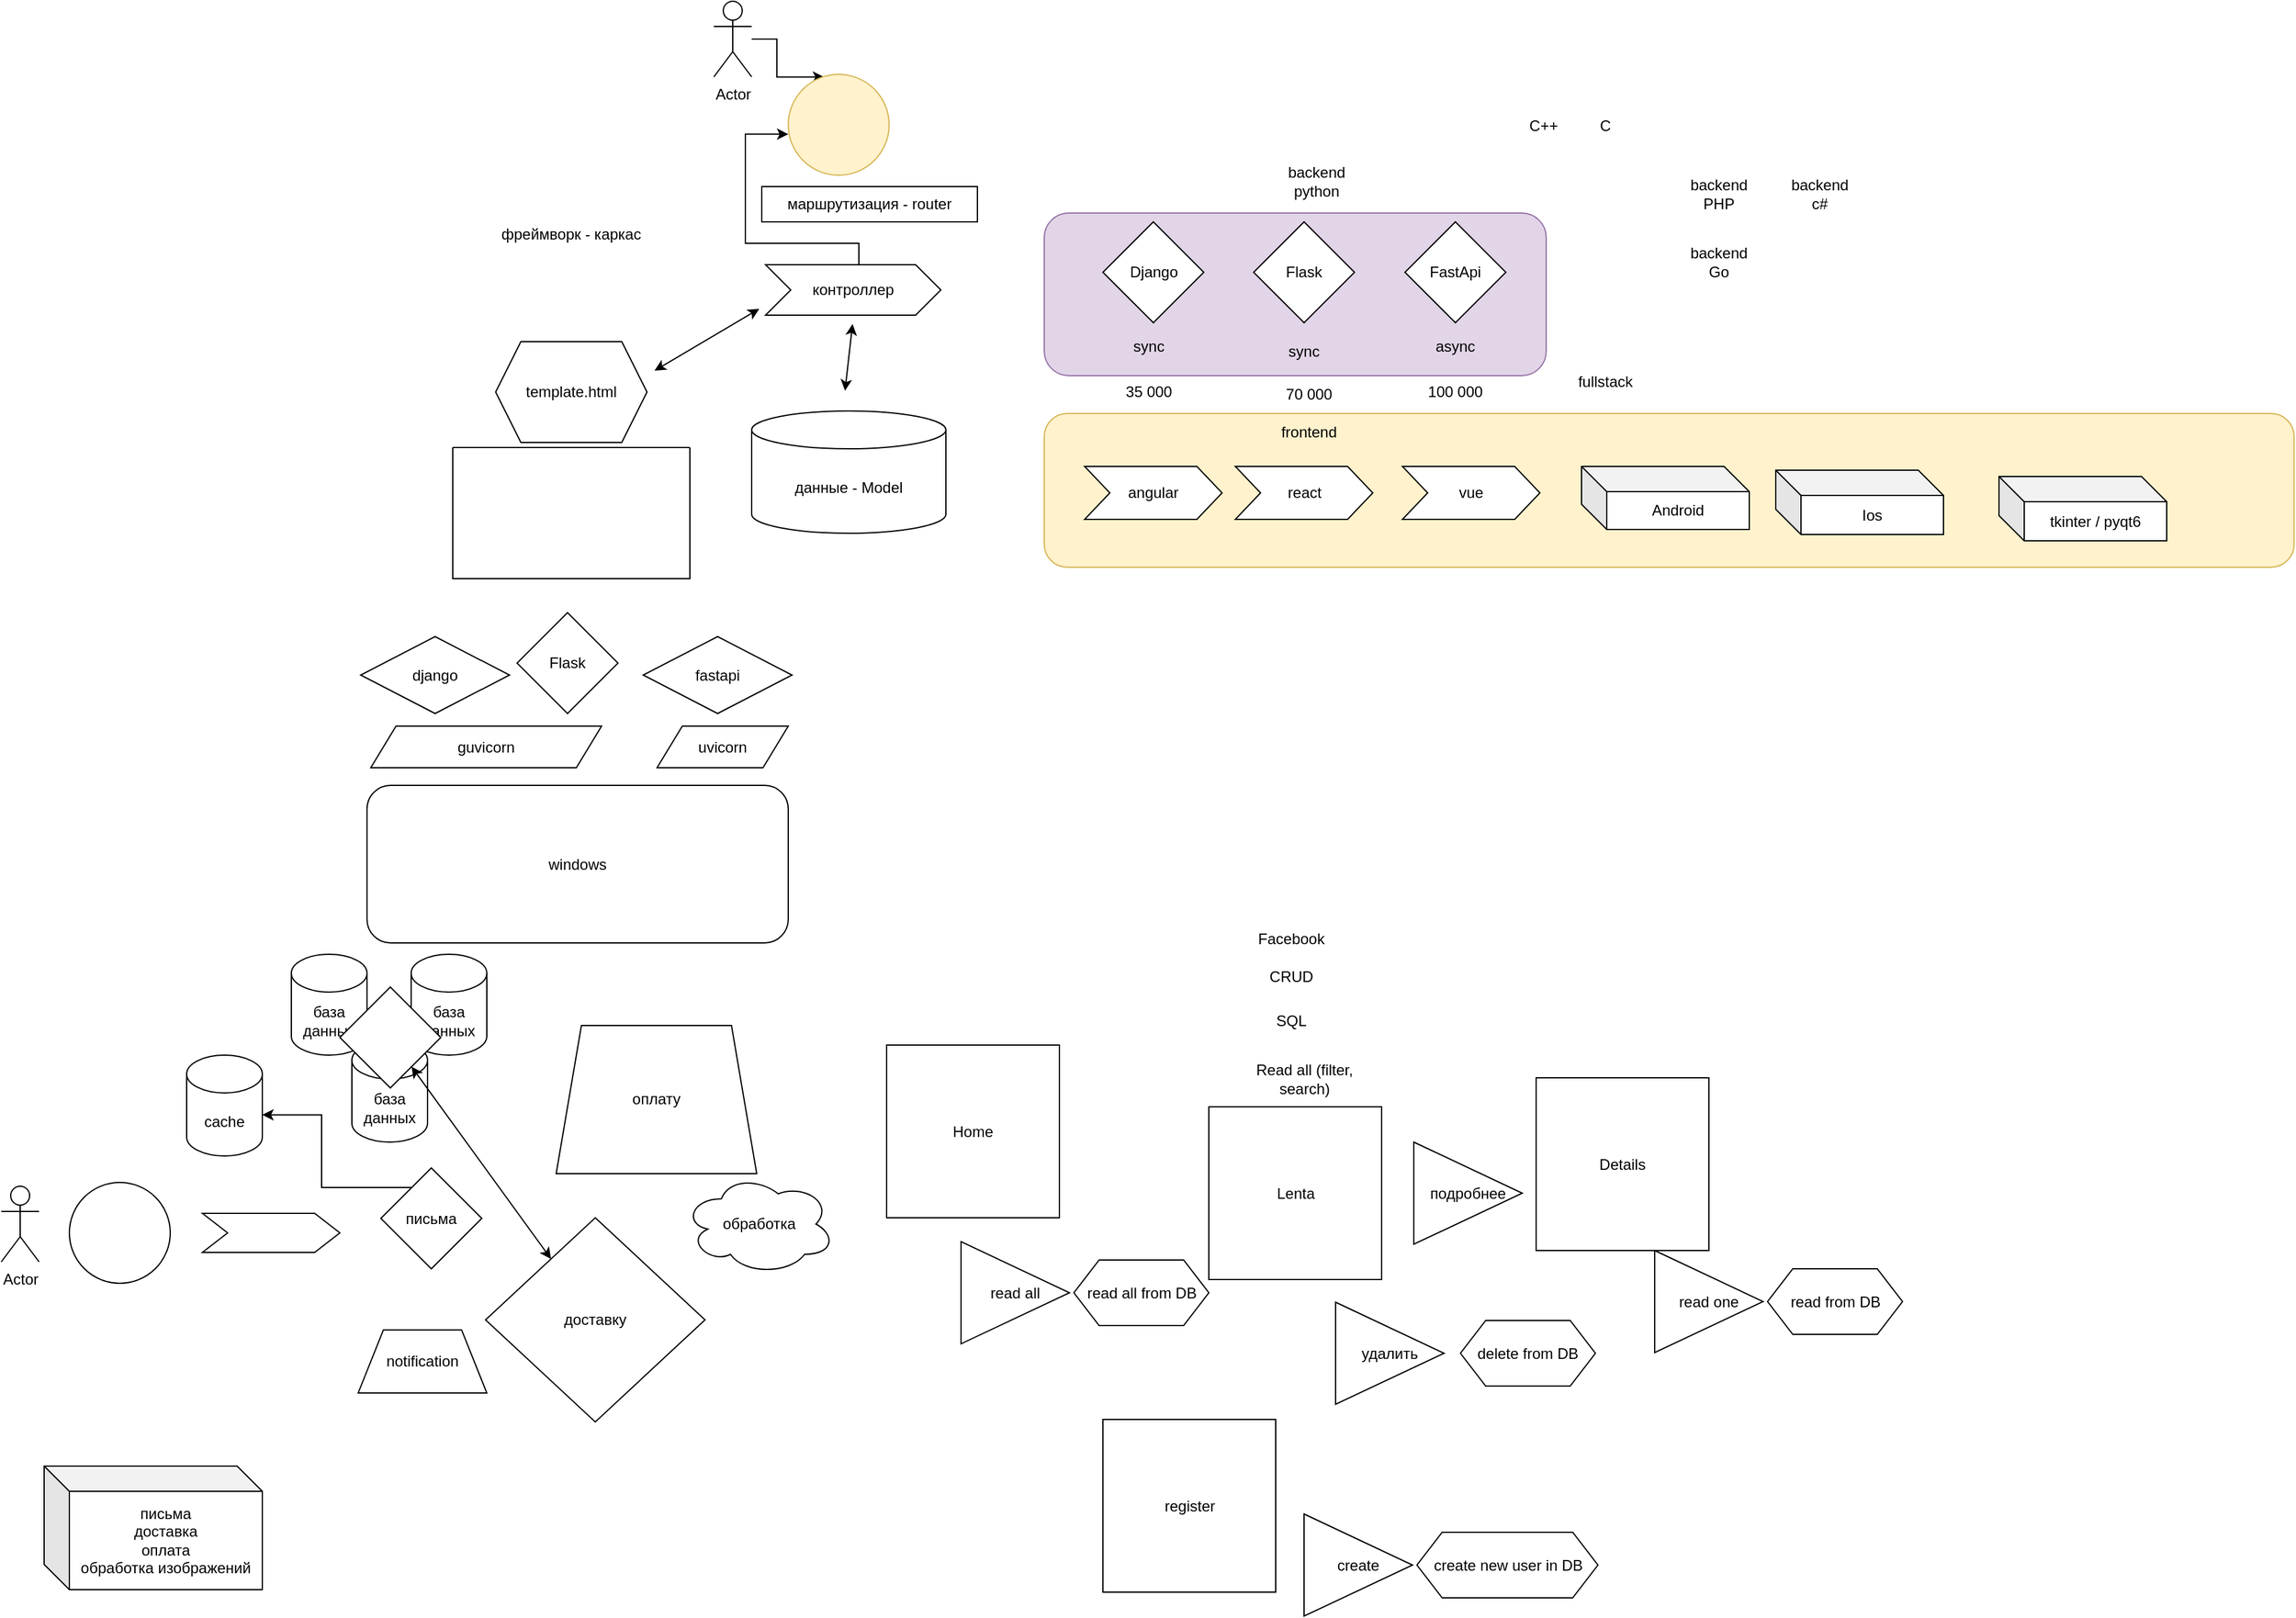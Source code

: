 <mxfile version="20.8.7" type="device"><diagram id="BBMRBSOWdzyY2HDvnoit" name="Page-1"><mxGraphModel dx="1944" dy="414" grid="0" gridSize="10" guides="1" tooltips="1" connect="1" arrows="1" fold="1" page="0" pageScale="1" pageWidth="827" pageHeight="1169" math="0" shadow="0"><root><mxCell id="0"/><mxCell id="1" parent="0"/><mxCell id="BqjAAvAsQAksL56TVUGz-10" value="" style="rounded=1;whiteSpace=wrap;html=1;fillColor=#e1d5e7;strokeColor=#9673a6;" parent="1" vertex="1"><mxGeometry x="-47" y="203" width="398" height="129" as="geometry"/></mxCell><mxCell id="BqjAAvAsQAksL56TVUGz-7" value="" style="rounded=1;whiteSpace=wrap;html=1;fillColor=#fff2cc;strokeColor=#d6b656;" parent="1" vertex="1"><mxGeometry x="-47" y="362" width="991" height="122" as="geometry"/></mxCell><mxCell id="BqjAAvAsQAksL56TVUGz-1" value="Django" style="rhombus;whiteSpace=wrap;html=1;" parent="1" vertex="1"><mxGeometry x="-0.5" y="210" width="80" height="80" as="geometry"/></mxCell><mxCell id="BqjAAvAsQAksL56TVUGz-2" value="Flask" style="rhombus;whiteSpace=wrap;html=1;" parent="1" vertex="1"><mxGeometry x="119" y="210" width="80" height="80" as="geometry"/></mxCell><mxCell id="BqjAAvAsQAksL56TVUGz-3" value="FastApi" style="rhombus;whiteSpace=wrap;html=1;" parent="1" vertex="1"><mxGeometry x="239" y="210" width="80" height="80" as="geometry"/></mxCell><mxCell id="BqjAAvAsQAksL56TVUGz-4" value="vue" style="shape=step;perimeter=stepPerimeter;whiteSpace=wrap;html=1;fixedSize=1;" parent="1" vertex="1"><mxGeometry x="237" y="404" width="109" height="42" as="geometry"/></mxCell><mxCell id="BqjAAvAsQAksL56TVUGz-5" value="react" style="shape=step;perimeter=stepPerimeter;whiteSpace=wrap;html=1;fixedSize=1;" parent="1" vertex="1"><mxGeometry x="104.5" y="404" width="109" height="42" as="geometry"/></mxCell><mxCell id="BqjAAvAsQAksL56TVUGz-6" value="angular" style="shape=step;perimeter=stepPerimeter;whiteSpace=wrap;html=1;fixedSize=1;" parent="1" vertex="1"><mxGeometry x="-15" y="404" width="109" height="42" as="geometry"/></mxCell><mxCell id="BqjAAvAsQAksL56TVUGz-8" value="frontend" style="text;html=1;strokeColor=none;fillColor=none;align=center;verticalAlign=middle;whiteSpace=wrap;rounded=0;" parent="1" vertex="1"><mxGeometry x="133" y="362" width="60" height="30" as="geometry"/></mxCell><mxCell id="BqjAAvAsQAksL56TVUGz-9" value="backend python" style="text;html=1;strokeColor=none;fillColor=none;align=center;verticalAlign=middle;whiteSpace=wrap;rounded=0;" parent="1" vertex="1"><mxGeometry x="139" y="163" width="60" height="30" as="geometry"/></mxCell><mxCell id="BqjAAvAsQAksL56TVUGz-11" value="backend PHP" style="text;html=1;strokeColor=none;fillColor=none;align=center;verticalAlign=middle;whiteSpace=wrap;rounded=0;" parent="1" vertex="1"><mxGeometry x="458" y="173" width="60" height="30" as="geometry"/></mxCell><mxCell id="BqjAAvAsQAksL56TVUGz-12" value="backend c#" style="text;html=1;strokeColor=none;fillColor=none;align=center;verticalAlign=middle;whiteSpace=wrap;rounded=0;" parent="1" vertex="1"><mxGeometry x="538" y="173" width="60" height="30" as="geometry"/></mxCell><mxCell id="BqjAAvAsQAksL56TVUGz-13" value="backend Go" style="text;html=1;strokeColor=none;fillColor=none;align=center;verticalAlign=middle;whiteSpace=wrap;rounded=0;" parent="1" vertex="1"><mxGeometry x="458" y="227" width="60" height="30" as="geometry"/></mxCell><mxCell id="BqjAAvAsQAksL56TVUGz-14" value="C++" style="text;html=1;strokeColor=none;fillColor=none;align=center;verticalAlign=middle;whiteSpace=wrap;rounded=0;" parent="1" vertex="1"><mxGeometry x="319" y="119" width="60" height="30" as="geometry"/></mxCell><mxCell id="BqjAAvAsQAksL56TVUGz-15" value="C" style="text;html=1;strokeColor=none;fillColor=none;align=center;verticalAlign=middle;whiteSpace=wrap;rounded=0;" parent="1" vertex="1"><mxGeometry x="368" y="119" width="60" height="30" as="geometry"/></mxCell><mxCell id="BqjAAvAsQAksL56TVUGz-16" value="sync" style="text;html=1;strokeColor=none;fillColor=none;align=center;verticalAlign=middle;whiteSpace=wrap;rounded=0;" parent="1" vertex="1"><mxGeometry x="6" y="294" width="60" height="30" as="geometry"/></mxCell><mxCell id="BqjAAvAsQAksL56TVUGz-17" value="async" style="text;html=1;strokeColor=none;fillColor=none;align=center;verticalAlign=middle;whiteSpace=wrap;rounded=0;" parent="1" vertex="1"><mxGeometry x="249" y="294" width="60" height="30" as="geometry"/></mxCell><mxCell id="BqjAAvAsQAksL56TVUGz-18" value="100 000" style="text;html=1;strokeColor=none;fillColor=none;align=center;verticalAlign=middle;whiteSpace=wrap;rounded=0;" parent="1" vertex="1"><mxGeometry x="249" y="330" width="60" height="30" as="geometry"/></mxCell><mxCell id="BqjAAvAsQAksL56TVUGz-19" value="35 000" style="text;html=1;strokeColor=none;fillColor=none;align=center;verticalAlign=middle;whiteSpace=wrap;rounded=0;" parent="1" vertex="1"><mxGeometry x="6" y="330" width="60" height="30" as="geometry"/></mxCell><mxCell id="BqjAAvAsQAksL56TVUGz-20" value="70 000" style="text;html=1;strokeColor=none;fillColor=none;align=center;verticalAlign=middle;whiteSpace=wrap;rounded=0;" parent="1" vertex="1"><mxGeometry x="133" y="332" width="60" height="30" as="geometry"/></mxCell><mxCell id="BqjAAvAsQAksL56TVUGz-21" value="sync" style="text;html=1;strokeColor=none;fillColor=none;align=center;verticalAlign=middle;whiteSpace=wrap;rounded=0;" parent="1" vertex="1"><mxGeometry x="129" y="298" width="60" height="30" as="geometry"/></mxCell><mxCell id="BqjAAvAsQAksL56TVUGz-22" value="фреймворк - каркас" style="text;html=1;strokeColor=none;fillColor=none;align=center;verticalAlign=middle;whiteSpace=wrap;rounded=0;" parent="1" vertex="1"><mxGeometry x="-504" y="203" width="164" height="33" as="geometry"/></mxCell><mxCell id="BqjAAvAsQAksL56TVUGz-23" value="маршрутизация - router" style="rounded=0;whiteSpace=wrap;html=1;" parent="1" vertex="1"><mxGeometry x="-271" y="182" width="171" height="28" as="geometry"/></mxCell><mxCell id="BqjAAvAsQAksL56TVUGz-26" style="edgeStyle=orthogonalEdgeStyle;rounded=0;orthogonalLoop=1;jettySize=auto;html=1;entryX=0.356;entryY=0.026;entryDx=0;entryDy=0;entryPerimeter=0;" parent="1" source="BqjAAvAsQAksL56TVUGz-24" target="BqjAAvAsQAksL56TVUGz-25" edge="1"><mxGeometry relative="1" as="geometry"/></mxCell><mxCell id="BqjAAvAsQAksL56TVUGz-24" value="Actor" style="shape=umlActor;verticalLabelPosition=bottom;verticalAlign=top;html=1;outlineConnect=0;" parent="1" vertex="1"><mxGeometry x="-309" y="35" width="30" height="60" as="geometry"/></mxCell><mxCell id="BqjAAvAsQAksL56TVUGz-25" value="" style="ellipse;whiteSpace=wrap;html=1;aspect=fixed;fillColor=#fff2cc;strokeColor=#d6b656;" parent="1" vertex="1"><mxGeometry x="-250" y="93" width="80" height="80" as="geometry"/></mxCell><mxCell id="BqjAAvAsQAksL56TVUGz-28" value="данные - Model" style="shape=cylinder3;whiteSpace=wrap;html=1;boundedLbl=1;backgroundOutline=1;size=15;" parent="1" vertex="1"><mxGeometry x="-279" y="360" width="154" height="97" as="geometry"/></mxCell><mxCell id="BqjAAvAsQAksL56TVUGz-33" style="edgeStyle=orthogonalEdgeStyle;rounded=0;orthogonalLoop=1;jettySize=auto;html=1;entryX=0.001;entryY=0.593;entryDx=0;entryDy=0;entryPerimeter=0;" parent="1" source="BqjAAvAsQAksL56TVUGz-29" target="BqjAAvAsQAksL56TVUGz-25" edge="1"><mxGeometry relative="1" as="geometry"><Array as="points"><mxPoint x="-194" y="227"/><mxPoint x="-284" y="227"/><mxPoint x="-284" y="140"/></Array></mxGeometry></mxCell><mxCell id="BqjAAvAsQAksL56TVUGz-29" value="контроллер" style="shape=step;perimeter=stepPerimeter;whiteSpace=wrap;html=1;fixedSize=1;" parent="1" vertex="1"><mxGeometry x="-268" y="244" width="139" height="40" as="geometry"/></mxCell><mxCell id="BqjAAvAsQAksL56TVUGz-30" value="template.html" style="shape=hexagon;perimeter=hexagonPerimeter2;whiteSpace=wrap;html=1;fixedSize=1;" parent="1" vertex="1"><mxGeometry x="-482" y="305" width="120" height="80" as="geometry"/></mxCell><mxCell id="BqjAAvAsQAksL56TVUGz-31" value="" style="endArrow=classic;startArrow=classic;html=1;rounded=0;" parent="1" edge="1"><mxGeometry width="50" height="50" relative="1" as="geometry"><mxPoint x="-205" y="344" as="sourcePoint"/><mxPoint x="-199" y="291" as="targetPoint"/></mxGeometry></mxCell><mxCell id="BqjAAvAsQAksL56TVUGz-32" value="" style="endArrow=classic;startArrow=classic;html=1;rounded=0;" parent="1" edge="1"><mxGeometry width="50" height="50" relative="1" as="geometry"><mxPoint x="-356" y="328" as="sourcePoint"/><mxPoint x="-273" y="279" as="targetPoint"/></mxGeometry></mxCell><mxCell id="BqjAAvAsQAksL56TVUGz-35" value="Android" style="shape=cube;whiteSpace=wrap;html=1;boundedLbl=1;backgroundOutline=1;darkOpacity=0.05;darkOpacity2=0.1;" parent="1" vertex="1"><mxGeometry x="379" y="404" width="133" height="50" as="geometry"/></mxCell><mxCell id="BqjAAvAsQAksL56TVUGz-36" value="Ios" style="shape=cube;whiteSpace=wrap;html=1;boundedLbl=1;backgroundOutline=1;darkOpacity=0.05;darkOpacity2=0.1;" parent="1" vertex="1"><mxGeometry x="533" y="407" width="133" height="51" as="geometry"/></mxCell><mxCell id="BqjAAvAsQAksL56TVUGz-37" value="tkinter / pyqt6" style="shape=cube;whiteSpace=wrap;html=1;boundedLbl=1;backgroundOutline=1;darkOpacity=0.05;darkOpacity2=0.1;" parent="1" vertex="1"><mxGeometry x="710" y="412" width="133" height="51" as="geometry"/></mxCell><mxCell id="BqjAAvAsQAksL56TVUGz-38" value="fullstack" style="text;html=1;strokeColor=none;fillColor=none;align=center;verticalAlign=middle;whiteSpace=wrap;rounded=0;" parent="1" vertex="1"><mxGeometry x="368" y="322" width="60" height="30" as="geometry"/></mxCell><mxCell id="BqjAAvAsQAksL56TVUGz-39" value="" style="swimlane;startSize=0;" parent="1" vertex="1"><mxGeometry x="-516" y="389" width="188" height="104" as="geometry"/></mxCell><mxCell id="WKCKnXRpLhMvJvta45Wo-1" value="Facebook" style="text;html=1;strokeColor=none;fillColor=none;align=center;verticalAlign=middle;whiteSpace=wrap;rounded=0;" parent="1" vertex="1"><mxGeometry x="119" y="764" width="60" height="30" as="geometry"/></mxCell><mxCell id="WKCKnXRpLhMvJvta45Wo-2" value="CRUD" style="text;html=1;strokeColor=none;fillColor=none;align=center;verticalAlign=middle;whiteSpace=wrap;rounded=0;" parent="1" vertex="1"><mxGeometry x="119" y="794" width="60" height="30" as="geometry"/></mxCell><mxCell id="WKCKnXRpLhMvJvta45Wo-3" value="SQL" style="text;html=1;strokeColor=none;fillColor=none;align=center;verticalAlign=middle;whiteSpace=wrap;rounded=0;" parent="1" vertex="1"><mxGeometry x="119" y="829" width="60" height="30" as="geometry"/></mxCell><mxCell id="WKCKnXRpLhMvJvta45Wo-4" value="Home" style="whiteSpace=wrap;html=1;aspect=fixed;" parent="1" vertex="1"><mxGeometry x="-172" y="863" width="137" height="137" as="geometry"/></mxCell><mxCell id="WKCKnXRpLhMvJvta45Wo-5" value="Lenta" style="whiteSpace=wrap;html=1;aspect=fixed;" parent="1" vertex="1"><mxGeometry x="83.5" y="912" width="137" height="137" as="geometry"/></mxCell><mxCell id="WKCKnXRpLhMvJvta45Wo-6" value="Read all (filter, search)" style="text;html=1;strokeColor=none;fillColor=none;align=center;verticalAlign=middle;whiteSpace=wrap;rounded=0;" parent="1" vertex="1"><mxGeometry x="98.5" y="875" width="121" height="30" as="geometry"/></mxCell><mxCell id="WKCKnXRpLhMvJvta45Wo-7" value="Details" style="whiteSpace=wrap;html=1;aspect=fixed;" parent="1" vertex="1"><mxGeometry x="343" y="889" width="137" height="137" as="geometry"/></mxCell><mxCell id="WKCKnXRpLhMvJvta45Wo-8" value="подробнее" style="triangle;whiteSpace=wrap;html=1;" parent="1" vertex="1"><mxGeometry x="246" y="940" width="86" height="81" as="geometry"/></mxCell><mxCell id="WKCKnXRpLhMvJvta45Wo-9" value="удалить" style="triangle;whiteSpace=wrap;html=1;" parent="1" vertex="1"><mxGeometry x="184" y="1067" width="86" height="81" as="geometry"/></mxCell><mxCell id="WKCKnXRpLhMvJvta45Wo-10" value="delete from DB" style="shape=hexagon;perimeter=hexagonPerimeter2;whiteSpace=wrap;html=1;fixedSize=1;" parent="1" vertex="1"><mxGeometry x="283" y="1081.5" width="107" height="52" as="geometry"/></mxCell><mxCell id="WKCKnXRpLhMvJvta45Wo-11" value="read from DB" style="shape=hexagon;perimeter=hexagonPerimeter2;whiteSpace=wrap;html=1;fixedSize=1;" parent="1" vertex="1"><mxGeometry x="526.5" y="1040.5" width="107" height="52" as="geometry"/></mxCell><mxCell id="WKCKnXRpLhMvJvta45Wo-12" value="read one" style="triangle;whiteSpace=wrap;html=1;" parent="1" vertex="1"><mxGeometry x="437" y="1026" width="86" height="81" as="geometry"/></mxCell><mxCell id="WKCKnXRpLhMvJvta45Wo-13" value="read all from DB" style="shape=hexagon;perimeter=hexagonPerimeter2;whiteSpace=wrap;html=1;fixedSize=1;" parent="1" vertex="1"><mxGeometry x="-23.5" y="1033.5" width="107" height="52" as="geometry"/></mxCell><mxCell id="WKCKnXRpLhMvJvta45Wo-14" value="read all" style="triangle;whiteSpace=wrap;html=1;" parent="1" vertex="1"><mxGeometry x="-113" y="1019" width="86" height="81" as="geometry"/></mxCell><mxCell id="WKCKnXRpLhMvJvta45Wo-15" value="register" style="whiteSpace=wrap;html=1;aspect=fixed;" parent="1" vertex="1"><mxGeometry x="-0.5" y="1160" width="137" height="137" as="geometry"/></mxCell><mxCell id="WKCKnXRpLhMvJvta45Wo-16" value="create" style="triangle;whiteSpace=wrap;html=1;" parent="1" vertex="1"><mxGeometry x="159" y="1235" width="86" height="81" as="geometry"/></mxCell><mxCell id="WKCKnXRpLhMvJvta45Wo-17" value="create new user in DB" style="shape=hexagon;perimeter=hexagonPerimeter2;whiteSpace=wrap;html=1;fixedSize=1;" parent="1" vertex="1"><mxGeometry x="248.5" y="1249.5" width="143.5" height="52" as="geometry"/></mxCell><mxCell id="zj_Fuy8mlULNl5X8ERji-1" value="windows" style="rounded=1;whiteSpace=wrap;html=1;" vertex="1" parent="1"><mxGeometry x="-584" y="657" width="334" height="125" as="geometry"/></mxCell><mxCell id="zj_Fuy8mlULNl5X8ERji-2" value="fastapi" style="rhombus;whiteSpace=wrap;html=1;" vertex="1" parent="1"><mxGeometry x="-365" y="539" width="118" height="61" as="geometry"/></mxCell><mxCell id="zj_Fuy8mlULNl5X8ERji-3" value="uvicorn" style="shape=parallelogram;perimeter=parallelogramPerimeter;whiteSpace=wrap;html=1;fixedSize=1;" vertex="1" parent="1"><mxGeometry x="-354" y="610" width="104" height="33" as="geometry"/></mxCell><mxCell id="zj_Fuy8mlULNl5X8ERji-4" value="django" style="rhombus;whiteSpace=wrap;html=1;" vertex="1" parent="1"><mxGeometry x="-589" y="539" width="118" height="61" as="geometry"/></mxCell><mxCell id="zj_Fuy8mlULNl5X8ERji-5" value="guvicorn" style="shape=parallelogram;perimeter=parallelogramPerimeter;whiteSpace=wrap;html=1;fixedSize=1;" vertex="1" parent="1"><mxGeometry x="-581" y="610" width="183" height="33" as="geometry"/></mxCell><mxCell id="zj_Fuy8mlULNl5X8ERji-6" value="Flask" style="rhombus;whiteSpace=wrap;html=1;" vertex="1" parent="1"><mxGeometry x="-465" y="520" width="80" height="80" as="geometry"/></mxCell><mxCell id="zj_Fuy8mlULNl5X8ERji-7" value="Actor" style="shape=umlActor;verticalLabelPosition=bottom;verticalAlign=top;html=1;outlineConnect=0;" vertex="1" parent="1"><mxGeometry x="-874" y="975" width="30" height="60" as="geometry"/></mxCell><mxCell id="zj_Fuy8mlULNl5X8ERji-8" value="" style="ellipse;whiteSpace=wrap;html=1;aspect=fixed;" vertex="1" parent="1"><mxGeometry x="-820" y="972" width="80" height="80" as="geometry"/></mxCell><mxCell id="zj_Fuy8mlULNl5X8ERji-9" value="" style="shape=step;perimeter=stepPerimeter;whiteSpace=wrap;html=1;fixedSize=1;" vertex="1" parent="1"><mxGeometry x="-714.5" y="996.5" width="109" height="31" as="geometry"/></mxCell><mxCell id="zj_Fuy8mlULNl5X8ERji-11" value="notification" style="shape=trapezoid;perimeter=trapezoidPerimeter;whiteSpace=wrap;html=1;fixedSize=1;" vertex="1" parent="1"><mxGeometry x="-591" y="1089" width="102" height="50" as="geometry"/></mxCell><mxCell id="zj_Fuy8mlULNl5X8ERji-12" value="оплату" style="shape=trapezoid;perimeter=trapezoidPerimeter;whiteSpace=wrap;html=1;fixedSize=1;" vertex="1" parent="1"><mxGeometry x="-434" y="847.5" width="159" height="117.5" as="geometry"/></mxCell><mxCell id="zj_Fuy8mlULNl5X8ERji-13" value="доставку" style="rhombus;whiteSpace=wrap;html=1;" vertex="1" parent="1"><mxGeometry x="-490" y="1000" width="174" height="162" as="geometry"/></mxCell><mxCell id="zj_Fuy8mlULNl5X8ERji-27" style="edgeStyle=orthogonalEdgeStyle;rounded=0;orthogonalLoop=1;jettySize=auto;html=1;entryX=0.999;entryY=0.592;entryDx=0;entryDy=0;entryPerimeter=0;" edge="1" parent="1" source="zj_Fuy8mlULNl5X8ERji-14" target="zj_Fuy8mlULNl5X8ERji-26"><mxGeometry relative="1" as="geometry"><Array as="points"><mxPoint x="-620" y="976"/><mxPoint x="-620" y="918"/></Array></mxGeometry></mxCell><mxCell id="zj_Fuy8mlULNl5X8ERji-14" value="письма" style="rhombus;whiteSpace=wrap;html=1;" vertex="1" parent="1"><mxGeometry x="-573" y="960.5" width="80" height="80" as="geometry"/></mxCell><mxCell id="zj_Fuy8mlULNl5X8ERji-15" value="письма&lt;br&gt;доставка&lt;br&gt;оплата&lt;br&gt;обработка изображений" style="shape=cube;whiteSpace=wrap;html=1;boundedLbl=1;backgroundOutline=1;darkOpacity=0.05;darkOpacity2=0.1;" vertex="1" parent="1"><mxGeometry x="-840" y="1197" width="173" height="98" as="geometry"/></mxCell><mxCell id="zj_Fuy8mlULNl5X8ERji-16" value="обработка" style="ellipse;shape=cloud;whiteSpace=wrap;html=1;" vertex="1" parent="1"><mxGeometry x="-333" y="965" width="120" height="80" as="geometry"/></mxCell><mxCell id="zj_Fuy8mlULNl5X8ERji-18" value="база данных" style="shape=cylinder3;whiteSpace=wrap;html=1;boundedLbl=1;backgroundOutline=1;size=15;" vertex="1" parent="1"><mxGeometry x="-596" y="860" width="60" height="80" as="geometry"/></mxCell><mxCell id="zj_Fuy8mlULNl5X8ERji-19" value="база данных" style="shape=cylinder3;whiteSpace=wrap;html=1;boundedLbl=1;backgroundOutline=1;size=15;" vertex="1" parent="1"><mxGeometry x="-644" y="791" width="60" height="80" as="geometry"/></mxCell><mxCell id="zj_Fuy8mlULNl5X8ERji-20" value="база данных" style="shape=cylinder3;whiteSpace=wrap;html=1;boundedLbl=1;backgroundOutline=1;size=15;" vertex="1" parent="1"><mxGeometry x="-549" y="791" width="60" height="80" as="geometry"/></mxCell><mxCell id="zj_Fuy8mlULNl5X8ERji-22" value="" style="endArrow=classic;startArrow=classic;html=1;rounded=0;" edge="1" parent="1" source="zj_Fuy8mlULNl5X8ERji-13" target="zj_Fuy8mlULNl5X8ERji-23"><mxGeometry width="50" height="50" relative="1" as="geometry"><mxPoint x="-507" y="949" as="sourcePoint"/><mxPoint x="-495" y="916" as="targetPoint"/></mxGeometry></mxCell><mxCell id="zj_Fuy8mlULNl5X8ERji-23" value="" style="rhombus;whiteSpace=wrap;html=1;" vertex="1" parent="1"><mxGeometry x="-605.5" y="817" width="80" height="80" as="geometry"/></mxCell><mxCell id="zj_Fuy8mlULNl5X8ERji-26" value="cache" style="shape=cylinder3;whiteSpace=wrap;html=1;boundedLbl=1;backgroundOutline=1;size=15;" vertex="1" parent="1"><mxGeometry x="-727" y="871" width="60" height="80" as="geometry"/></mxCell></root></mxGraphModel></diagram></mxfile>